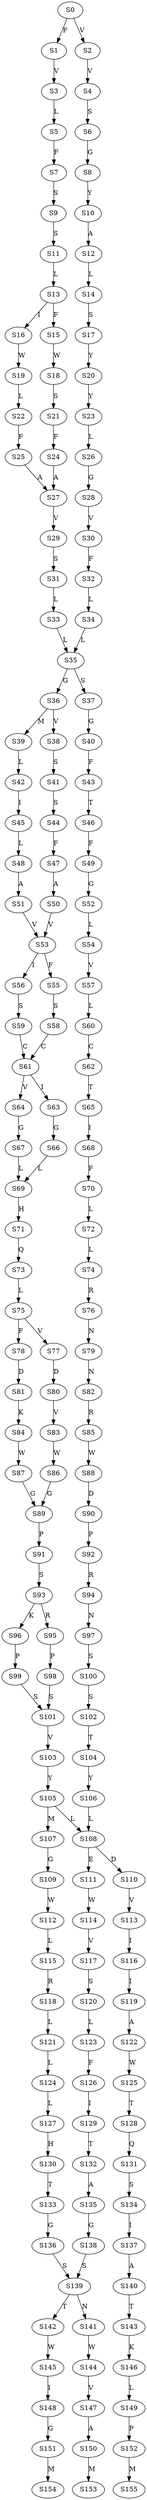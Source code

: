 strict digraph  {
	S0 -> S1 [ label = F ];
	S0 -> S2 [ label = V ];
	S1 -> S3 [ label = V ];
	S2 -> S4 [ label = V ];
	S3 -> S5 [ label = L ];
	S4 -> S6 [ label = S ];
	S5 -> S7 [ label = F ];
	S6 -> S8 [ label = G ];
	S7 -> S9 [ label = S ];
	S8 -> S10 [ label = Y ];
	S9 -> S11 [ label = S ];
	S10 -> S12 [ label = A ];
	S11 -> S13 [ label = L ];
	S12 -> S14 [ label = L ];
	S13 -> S15 [ label = F ];
	S13 -> S16 [ label = I ];
	S14 -> S17 [ label = S ];
	S15 -> S18 [ label = W ];
	S16 -> S19 [ label = W ];
	S17 -> S20 [ label = Y ];
	S18 -> S21 [ label = S ];
	S19 -> S22 [ label = L ];
	S20 -> S23 [ label = Y ];
	S21 -> S24 [ label = F ];
	S22 -> S25 [ label = F ];
	S23 -> S26 [ label = L ];
	S24 -> S27 [ label = A ];
	S25 -> S27 [ label = A ];
	S26 -> S28 [ label = G ];
	S27 -> S29 [ label = V ];
	S28 -> S30 [ label = V ];
	S29 -> S31 [ label = S ];
	S30 -> S32 [ label = F ];
	S31 -> S33 [ label = L ];
	S32 -> S34 [ label = L ];
	S33 -> S35 [ label = L ];
	S34 -> S35 [ label = L ];
	S35 -> S36 [ label = G ];
	S35 -> S37 [ label = S ];
	S36 -> S38 [ label = V ];
	S36 -> S39 [ label = M ];
	S37 -> S40 [ label = G ];
	S38 -> S41 [ label = S ];
	S39 -> S42 [ label = L ];
	S40 -> S43 [ label = F ];
	S41 -> S44 [ label = S ];
	S42 -> S45 [ label = I ];
	S43 -> S46 [ label = T ];
	S44 -> S47 [ label = F ];
	S45 -> S48 [ label = L ];
	S46 -> S49 [ label = F ];
	S47 -> S50 [ label = A ];
	S48 -> S51 [ label = A ];
	S49 -> S52 [ label = G ];
	S50 -> S53 [ label = V ];
	S51 -> S53 [ label = V ];
	S52 -> S54 [ label = L ];
	S53 -> S55 [ label = F ];
	S53 -> S56 [ label = I ];
	S54 -> S57 [ label = V ];
	S55 -> S58 [ label = S ];
	S56 -> S59 [ label = S ];
	S57 -> S60 [ label = L ];
	S58 -> S61 [ label = C ];
	S59 -> S61 [ label = C ];
	S60 -> S62 [ label = C ];
	S61 -> S63 [ label = I ];
	S61 -> S64 [ label = V ];
	S62 -> S65 [ label = T ];
	S63 -> S66 [ label = G ];
	S64 -> S67 [ label = G ];
	S65 -> S68 [ label = I ];
	S66 -> S69 [ label = L ];
	S67 -> S69 [ label = L ];
	S68 -> S70 [ label = F ];
	S69 -> S71 [ label = H ];
	S70 -> S72 [ label = L ];
	S71 -> S73 [ label = Q ];
	S72 -> S74 [ label = L ];
	S73 -> S75 [ label = L ];
	S74 -> S76 [ label = R ];
	S75 -> S77 [ label = V ];
	S75 -> S78 [ label = F ];
	S76 -> S79 [ label = N ];
	S77 -> S80 [ label = D ];
	S78 -> S81 [ label = D ];
	S79 -> S82 [ label = N ];
	S80 -> S83 [ label = V ];
	S81 -> S84 [ label = K ];
	S82 -> S85 [ label = R ];
	S83 -> S86 [ label = W ];
	S84 -> S87 [ label = W ];
	S85 -> S88 [ label = W ];
	S86 -> S89 [ label = G ];
	S87 -> S89 [ label = G ];
	S88 -> S90 [ label = D ];
	S89 -> S91 [ label = P ];
	S90 -> S92 [ label = P ];
	S91 -> S93 [ label = S ];
	S92 -> S94 [ label = R ];
	S93 -> S95 [ label = R ];
	S93 -> S96 [ label = K ];
	S94 -> S97 [ label = N ];
	S95 -> S98 [ label = P ];
	S96 -> S99 [ label = P ];
	S97 -> S100 [ label = S ];
	S98 -> S101 [ label = S ];
	S99 -> S101 [ label = S ];
	S100 -> S102 [ label = S ];
	S101 -> S103 [ label = V ];
	S102 -> S104 [ label = T ];
	S103 -> S105 [ label = Y ];
	S104 -> S106 [ label = Y ];
	S105 -> S107 [ label = M ];
	S105 -> S108 [ label = L ];
	S106 -> S108 [ label = L ];
	S107 -> S109 [ label = G ];
	S108 -> S110 [ label = D ];
	S108 -> S111 [ label = E ];
	S109 -> S112 [ label = W ];
	S110 -> S113 [ label = V ];
	S111 -> S114 [ label = W ];
	S112 -> S115 [ label = L ];
	S113 -> S116 [ label = I ];
	S114 -> S117 [ label = V ];
	S115 -> S118 [ label = R ];
	S116 -> S119 [ label = I ];
	S117 -> S120 [ label = S ];
	S118 -> S121 [ label = L ];
	S119 -> S122 [ label = A ];
	S120 -> S123 [ label = L ];
	S121 -> S124 [ label = L ];
	S122 -> S125 [ label = W ];
	S123 -> S126 [ label = F ];
	S124 -> S127 [ label = L ];
	S125 -> S128 [ label = T ];
	S126 -> S129 [ label = I ];
	S127 -> S130 [ label = H ];
	S128 -> S131 [ label = Q ];
	S129 -> S132 [ label = T ];
	S130 -> S133 [ label = T ];
	S131 -> S134 [ label = S ];
	S132 -> S135 [ label = A ];
	S133 -> S136 [ label = G ];
	S134 -> S137 [ label = I ];
	S135 -> S138 [ label = G ];
	S136 -> S139 [ label = S ];
	S137 -> S140 [ label = A ];
	S138 -> S139 [ label = S ];
	S139 -> S141 [ label = N ];
	S139 -> S142 [ label = T ];
	S140 -> S143 [ label = T ];
	S141 -> S144 [ label = W ];
	S142 -> S145 [ label = W ];
	S143 -> S146 [ label = K ];
	S144 -> S147 [ label = V ];
	S145 -> S148 [ label = I ];
	S146 -> S149 [ label = L ];
	S147 -> S150 [ label = A ];
	S148 -> S151 [ label = G ];
	S149 -> S152 [ label = P ];
	S150 -> S153 [ label = M ];
	S151 -> S154 [ label = M ];
	S152 -> S155 [ label = M ];
}
